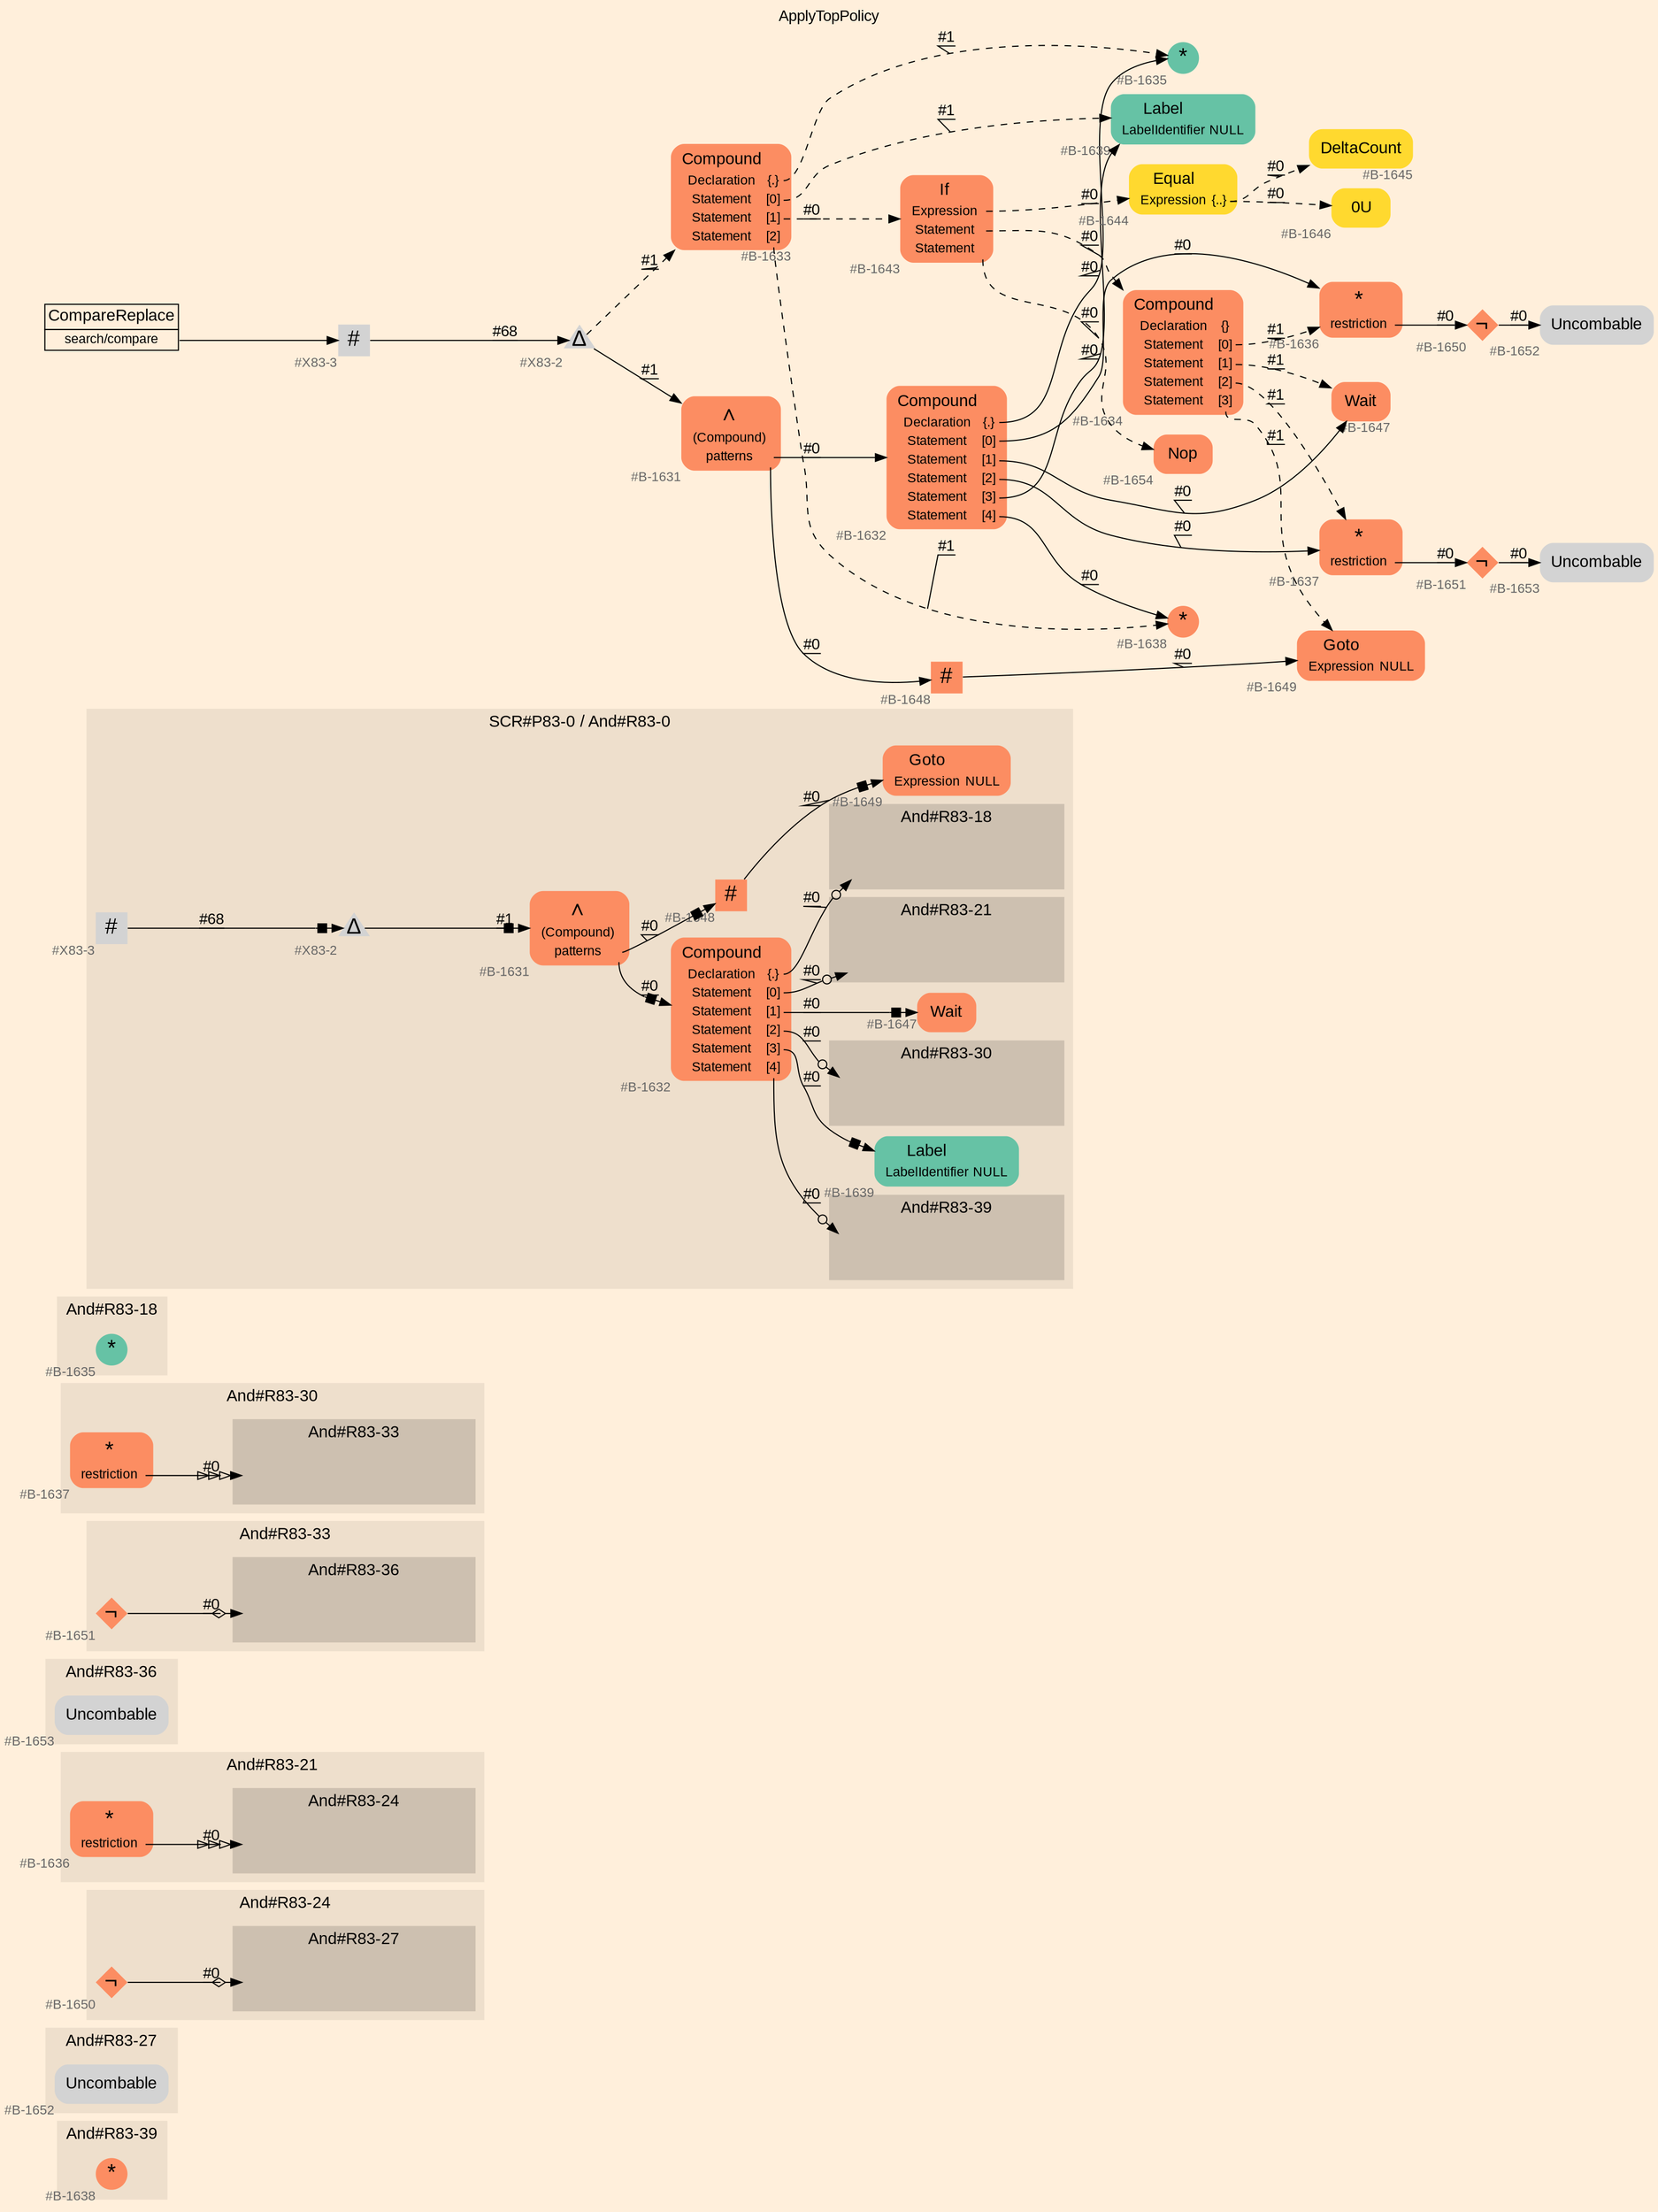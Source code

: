 digraph "ApplyTopPolicy" {
label = "ApplyTopPolicy"
labelloc = t
graph [
    rankdir = "LR"
    ranksep = 0.3
    bgcolor = antiquewhite1
    color = black
    fontcolor = black
    fontname = "Arial"
];
node [
    fontname = "Arial"
];
edge [
    fontname = "Arial"
];

// -------------------- figure And#R83-39 --------------------
// -------- region And#R83-39 ----------
subgraph "clusterAnd#R83-39" {
    label = "And#R83-39"
    style = "filled"
    color = antiquewhite2
    fontsize = "15"
    // -------- block And#R83-39/#B-1638 ----------
    "And#R83-39/#B-1638" [
        fillcolor = "/set28/2"
        xlabel = "#B-1638"
        fontsize = "12"
        fontcolor = grey40
        shape = "circle"
        label = <<FONT COLOR="black" POINT-SIZE="20">*</FONT>>
        style = "filled"
        penwidth = 0.0
        fixedsize = true
        width = 0.4
        height = 0.4
    ];
    
}


// -------------------- figure And#R83-27 --------------------
// -------- region And#R83-27 ----------
subgraph "clusterAnd#R83-27" {
    label = "And#R83-27"
    style = "filled"
    color = antiquewhite2
    fontsize = "15"
    // -------- block And#R83-27/#B-1652 ----------
    "And#R83-27/#B-1652" [
        xlabel = "#B-1652"
        fontsize = "12"
        fontcolor = grey40
        shape = "plaintext"
        label = <<TABLE BORDER="0" CELLBORDER="0" CELLSPACING="0">
         <TR><TD><FONT COLOR="black" POINT-SIZE="15">Uncombable</FONT></TD></TR>
        </TABLE>>
        style = "rounded,filled"
    ];
    
}


// -------------------- figure And#R83-24 --------------------
// -------- region And#R83-24 ----------
subgraph "clusterAnd#R83-24" {
    label = "And#R83-24"
    style = "filled"
    color = antiquewhite2
    fontsize = "15"
    // -------- block And#R83-24/#B-1650 ----------
    "And#R83-24/#B-1650" [
        fillcolor = "/set28/2"
        xlabel = "#B-1650"
        fontsize = "12"
        fontcolor = grey40
        shape = "diamond"
        label = <<FONT COLOR="black" POINT-SIZE="20">¬</FONT>>
        style = "filled"
        penwidth = 0.0
        fixedsize = true
        width = 0.4
        height = 0.4
    ];
    
    // -------- region And#R83-24/And#R83-27 ----------
    subgraph "clusterAnd#R83-24/And#R83-27" {
        label = "And#R83-27"
        style = "filled"
        color = antiquewhite3
        fontsize = "15"
        // -------- block And#R83-24/And#R83-27/#B-1652 ----------
        "And#R83-24/And#R83-27/#B-1652" [
            xlabel = "#B-1652"
            fontsize = "12"
            fontcolor = grey40
            shape = "none"
            style = "invisible"
        ];
        
    }
    
}

"And#R83-24/#B-1650" -> "And#R83-24/And#R83-27/#B-1652" [
    arrowhead="normalnoneodiamond"
    label = "#0"
    decorate = true
    color = black
    fontcolor = black
];


// -------------------- figure And#R83-21 --------------------
// -------- region And#R83-21 ----------
subgraph "clusterAnd#R83-21" {
    label = "And#R83-21"
    style = "filled"
    color = antiquewhite2
    fontsize = "15"
    // -------- block And#R83-21/#B-1636 ----------
    "And#R83-21/#B-1636" [
        fillcolor = "/set28/2"
        xlabel = "#B-1636"
        fontsize = "12"
        fontcolor = grey40
        shape = "plaintext"
        label = <<TABLE BORDER="0" CELLBORDER="0" CELLSPACING="0">
         <TR><TD><FONT COLOR="black" POINT-SIZE="20">*</FONT></TD></TR>
         <TR><TD><FONT COLOR="black" POINT-SIZE="12">restriction</FONT></TD><TD PORT="port0"></TD></TR>
        </TABLE>>
        style = "rounded,filled"
    ];
    
    // -------- region And#R83-21/And#R83-24 ----------
    subgraph "clusterAnd#R83-21/And#R83-24" {
        label = "And#R83-24"
        style = "filled"
        color = antiquewhite3
        fontsize = "15"
        // -------- block And#R83-21/And#R83-24/#B-1650 ----------
        "And#R83-21/And#R83-24/#B-1650" [
            fillcolor = "/set28/2"
            xlabel = "#B-1650"
            fontsize = "12"
            fontcolor = grey40
            shape = "none"
            style = "invisible"
        ];
        
    }
    
}

"And#R83-21/#B-1636":port0 -> "And#R83-21/And#R83-24/#B-1650" [
    arrowhead="normalonormalonormalonormal"
    label = "#0"
    decorate = true
    color = black
    fontcolor = black
];


// -------------------- figure And#R83-36 --------------------
// -------- region And#R83-36 ----------
subgraph "clusterAnd#R83-36" {
    label = "And#R83-36"
    style = "filled"
    color = antiquewhite2
    fontsize = "15"
    // -------- block And#R83-36/#B-1653 ----------
    "And#R83-36/#B-1653" [
        xlabel = "#B-1653"
        fontsize = "12"
        fontcolor = grey40
        shape = "plaintext"
        label = <<TABLE BORDER="0" CELLBORDER="0" CELLSPACING="0">
         <TR><TD><FONT COLOR="black" POINT-SIZE="15">Uncombable</FONT></TD></TR>
        </TABLE>>
        style = "rounded,filled"
    ];
    
}


// -------------------- figure And#R83-33 --------------------
// -------- region And#R83-33 ----------
subgraph "clusterAnd#R83-33" {
    label = "And#R83-33"
    style = "filled"
    color = antiquewhite2
    fontsize = "15"
    // -------- block And#R83-33/#B-1651 ----------
    "And#R83-33/#B-1651" [
        fillcolor = "/set28/2"
        xlabel = "#B-1651"
        fontsize = "12"
        fontcolor = grey40
        shape = "diamond"
        label = <<FONT COLOR="black" POINT-SIZE="20">¬</FONT>>
        style = "filled"
        penwidth = 0.0
        fixedsize = true
        width = 0.4
        height = 0.4
    ];
    
    // -------- region And#R83-33/And#R83-36 ----------
    subgraph "clusterAnd#R83-33/And#R83-36" {
        label = "And#R83-36"
        style = "filled"
        color = antiquewhite3
        fontsize = "15"
        // -------- block And#R83-33/And#R83-36/#B-1653 ----------
        "And#R83-33/And#R83-36/#B-1653" [
            xlabel = "#B-1653"
            fontsize = "12"
            fontcolor = grey40
            shape = "none"
            style = "invisible"
        ];
        
    }
    
}

"And#R83-33/#B-1651" -> "And#R83-33/And#R83-36/#B-1653" [
    arrowhead="normalnoneodiamond"
    label = "#0"
    decorate = true
    color = black
    fontcolor = black
];


// -------------------- figure And#R83-30 --------------------
// -------- region And#R83-30 ----------
subgraph "clusterAnd#R83-30" {
    label = "And#R83-30"
    style = "filled"
    color = antiquewhite2
    fontsize = "15"
    // -------- block And#R83-30/#B-1637 ----------
    "And#R83-30/#B-1637" [
        fillcolor = "/set28/2"
        xlabel = "#B-1637"
        fontsize = "12"
        fontcolor = grey40
        shape = "plaintext"
        label = <<TABLE BORDER="0" CELLBORDER="0" CELLSPACING="0">
         <TR><TD><FONT COLOR="black" POINT-SIZE="20">*</FONT></TD></TR>
         <TR><TD><FONT COLOR="black" POINT-SIZE="12">restriction</FONT></TD><TD PORT="port0"></TD></TR>
        </TABLE>>
        style = "rounded,filled"
    ];
    
    // -------- region And#R83-30/And#R83-33 ----------
    subgraph "clusterAnd#R83-30/And#R83-33" {
        label = "And#R83-33"
        style = "filled"
        color = antiquewhite3
        fontsize = "15"
        // -------- block And#R83-30/And#R83-33/#B-1651 ----------
        "And#R83-30/And#R83-33/#B-1651" [
            fillcolor = "/set28/2"
            xlabel = "#B-1651"
            fontsize = "12"
            fontcolor = grey40
            shape = "none"
            style = "invisible"
        ];
        
    }
    
}

"And#R83-30/#B-1637":port0 -> "And#R83-30/And#R83-33/#B-1651" [
    arrowhead="normalonormalonormalonormal"
    label = "#0"
    decorate = true
    color = black
    fontcolor = black
];


// -------------------- figure And#R83-18 --------------------
// -------- region And#R83-18 ----------
subgraph "clusterAnd#R83-18" {
    label = "And#R83-18"
    style = "filled"
    color = antiquewhite2
    fontsize = "15"
    // -------- block And#R83-18/#B-1635 ----------
    "And#R83-18/#B-1635" [
        fillcolor = "/set28/1"
        xlabel = "#B-1635"
        fontsize = "12"
        fontcolor = grey40
        shape = "circle"
        label = <<FONT COLOR="black" POINT-SIZE="20">*</FONT>>
        style = "filled"
        penwidth = 0.0
        fixedsize = true
        width = 0.4
        height = 0.4
    ];
    
}


// -------------------- figure And#R83-0 --------------------
// -------- region And#R83-0 ----------
subgraph "clusterAnd#R83-0" {
    label = "SCR#P83-0 / And#R83-0"
    style = "filled"
    color = antiquewhite2
    fontsize = "15"
    // -------- block And#R83-0/#B-1631 ----------
    "And#R83-0/#B-1631" [
        fillcolor = "/set28/2"
        xlabel = "#B-1631"
        fontsize = "12"
        fontcolor = grey40
        shape = "plaintext"
        label = <<TABLE BORDER="0" CELLBORDER="0" CELLSPACING="0">
         <TR><TD><FONT COLOR="black" POINT-SIZE="20">∧</FONT></TD></TR>
         <TR><TD><FONT COLOR="black" POINT-SIZE="12">(Compound)</FONT></TD><TD PORT="port0"></TD></TR>
         <TR><TD><FONT COLOR="black" POINT-SIZE="12">patterns</FONT></TD><TD PORT="port1"></TD></TR>
        </TABLE>>
        style = "rounded,filled"
    ];
    
    // -------- block And#R83-0/#B-1632 ----------
    "And#R83-0/#B-1632" [
        fillcolor = "/set28/2"
        xlabel = "#B-1632"
        fontsize = "12"
        fontcolor = grey40
        shape = "plaintext"
        label = <<TABLE BORDER="0" CELLBORDER="0" CELLSPACING="0">
         <TR><TD><FONT COLOR="black" POINT-SIZE="15">Compound</FONT></TD></TR>
         <TR><TD><FONT COLOR="black" POINT-SIZE="12">Declaration</FONT></TD><TD PORT="port0"><FONT COLOR="black" POINT-SIZE="12">{.}</FONT></TD></TR>
         <TR><TD><FONT COLOR="black" POINT-SIZE="12">Statement</FONT></TD><TD PORT="port1"><FONT COLOR="black" POINT-SIZE="12">[0]</FONT></TD></TR>
         <TR><TD><FONT COLOR="black" POINT-SIZE="12">Statement</FONT></TD><TD PORT="port2"><FONT COLOR="black" POINT-SIZE="12">[1]</FONT></TD></TR>
         <TR><TD><FONT COLOR="black" POINT-SIZE="12">Statement</FONT></TD><TD PORT="port3"><FONT COLOR="black" POINT-SIZE="12">[2]</FONT></TD></TR>
         <TR><TD><FONT COLOR="black" POINT-SIZE="12">Statement</FONT></TD><TD PORT="port4"><FONT COLOR="black" POINT-SIZE="12">[3]</FONT></TD></TR>
         <TR><TD><FONT COLOR="black" POINT-SIZE="12">Statement</FONT></TD><TD PORT="port5"><FONT COLOR="black" POINT-SIZE="12">[4]</FONT></TD></TR>
        </TABLE>>
        style = "rounded,filled"
    ];
    
    // -------- block And#R83-0/#B-1639 ----------
    "And#R83-0/#B-1639" [
        fillcolor = "/set28/1"
        xlabel = "#B-1639"
        fontsize = "12"
        fontcolor = grey40
        shape = "plaintext"
        label = <<TABLE BORDER="0" CELLBORDER="0" CELLSPACING="0">
         <TR><TD><FONT COLOR="black" POINT-SIZE="15">Label</FONT></TD></TR>
         <TR><TD><FONT COLOR="black" POINT-SIZE="12">LabelIdentifier</FONT></TD><TD PORT="port0"><FONT COLOR="black" POINT-SIZE="12">NULL</FONT></TD></TR>
        </TABLE>>
        style = "rounded,filled"
    ];
    
    // -------- block And#R83-0/#B-1647 ----------
    "And#R83-0/#B-1647" [
        fillcolor = "/set28/2"
        xlabel = "#B-1647"
        fontsize = "12"
        fontcolor = grey40
        shape = "plaintext"
        label = <<TABLE BORDER="0" CELLBORDER="0" CELLSPACING="0">
         <TR><TD><FONT COLOR="black" POINT-SIZE="15">Wait</FONT></TD></TR>
        </TABLE>>
        style = "rounded,filled"
    ];
    
    // -------- block And#R83-0/#B-1648 ----------
    "And#R83-0/#B-1648" [
        fillcolor = "/set28/2"
        xlabel = "#B-1648"
        fontsize = "12"
        fontcolor = grey40
        shape = "square"
        label = <<FONT COLOR="black" POINT-SIZE="20">#</FONT>>
        style = "filled"
        penwidth = 0.0
        fixedsize = true
        width = 0.4
        height = 0.4
    ];
    
    // -------- block And#R83-0/#B-1649 ----------
    "And#R83-0/#B-1649" [
        fillcolor = "/set28/2"
        xlabel = "#B-1649"
        fontsize = "12"
        fontcolor = grey40
        shape = "plaintext"
        label = <<TABLE BORDER="0" CELLBORDER="0" CELLSPACING="0">
         <TR><TD><FONT COLOR="black" POINT-SIZE="15">Goto</FONT></TD></TR>
         <TR><TD><FONT COLOR="black" POINT-SIZE="12">Expression</FONT></TD><TD PORT="port0"><FONT COLOR="black" POINT-SIZE="12">NULL</FONT></TD></TR>
        </TABLE>>
        style = "rounded,filled"
    ];
    
    // -------- block And#R83-0/#X83-2 ----------
    "And#R83-0/#X83-2" [
        xlabel = "#X83-2"
        fontsize = "12"
        fontcolor = grey40
        shape = "triangle"
        label = <<FONT COLOR="black" POINT-SIZE="20">Δ</FONT>>
        style = "filled"
        penwidth = 0.0
        fixedsize = true
        width = 0.4
        height = 0.4
    ];
    
    // -------- block And#R83-0/#X83-3 ----------
    "And#R83-0/#X83-3" [
        xlabel = "#X83-3"
        fontsize = "12"
        fontcolor = grey40
        shape = "square"
        label = <<FONT COLOR="black" POINT-SIZE="20">#</FONT>>
        style = "filled"
        penwidth = 0.0
        fixedsize = true
        width = 0.4
        height = 0.4
    ];
    
    // -------- region And#R83-0/And#R83-18 ----------
    subgraph "clusterAnd#R83-0/And#R83-18" {
        label = "And#R83-18"
        style = "filled"
        color = antiquewhite3
        fontsize = "15"
        // -------- block And#R83-0/And#R83-18/#B-1635 ----------
        "And#R83-0/And#R83-18/#B-1635" [
            fillcolor = "/set28/1"
            xlabel = "#B-1635"
            fontsize = "12"
            fontcolor = grey40
            shape = "none"
            style = "invisible"
        ];
        
    }
    
    // -------- region And#R83-0/And#R83-30 ----------
    subgraph "clusterAnd#R83-0/And#R83-30" {
        label = "And#R83-30"
        style = "filled"
        color = antiquewhite3
        fontsize = "15"
        // -------- block And#R83-0/And#R83-30/#B-1637 ----------
        "And#R83-0/And#R83-30/#B-1637" [
            fillcolor = "/set28/2"
            xlabel = "#B-1637"
            fontsize = "12"
            fontcolor = grey40
            shape = "none"
            style = "invisible"
        ];
        
    }
    
    // -------- region And#R83-0/And#R83-21 ----------
    subgraph "clusterAnd#R83-0/And#R83-21" {
        label = "And#R83-21"
        style = "filled"
        color = antiquewhite3
        fontsize = "15"
        // -------- block And#R83-0/And#R83-21/#B-1636 ----------
        "And#R83-0/And#R83-21/#B-1636" [
            fillcolor = "/set28/2"
            xlabel = "#B-1636"
            fontsize = "12"
            fontcolor = grey40
            shape = "none"
            style = "invisible"
        ];
        
    }
    
    // -------- region And#R83-0/And#R83-39 ----------
    subgraph "clusterAnd#R83-0/And#R83-39" {
        label = "And#R83-39"
        style = "filled"
        color = antiquewhite3
        fontsize = "15"
        // -------- block And#R83-0/And#R83-39/#B-1638 ----------
        "And#R83-0/And#R83-39/#B-1638" [
            fillcolor = "/set28/2"
            xlabel = "#B-1638"
            fontsize = "12"
            fontcolor = grey40
            shape = "none"
            style = "invisible"
        ];
        
    }
    
}

"And#R83-0/#B-1631":port1 -> "And#R83-0/#B-1632" [
    arrowhead="normalnonebox"
    label = "#0"
    decorate = true
    color = black
    fontcolor = black
];

"And#R83-0/#B-1631":port1 -> "And#R83-0/#B-1648" [
    arrowhead="normalnonebox"
    label = "#0"
    decorate = true
    color = black
    fontcolor = black
];

"And#R83-0/#B-1632":port0 -> "And#R83-0/And#R83-18/#B-1635" [
    arrowhead="normalnoneodot"
    label = "#0"
    decorate = true
    color = black
    fontcolor = black
];

"And#R83-0/#B-1632":port1 -> "And#R83-0/And#R83-21/#B-1636" [
    arrowhead="normalnoneodot"
    label = "#0"
    decorate = true
    color = black
    fontcolor = black
];

"And#R83-0/#B-1632":port2 -> "And#R83-0/#B-1647" [
    arrowhead="normalnonebox"
    label = "#0"
    decorate = true
    color = black
    fontcolor = black
];

"And#R83-0/#B-1632":port3 -> "And#R83-0/And#R83-30/#B-1637" [
    arrowhead="normalnoneodot"
    label = "#0"
    decorate = true
    color = black
    fontcolor = black
];

"And#R83-0/#B-1632":port4 -> "And#R83-0/#B-1639" [
    arrowhead="normalnonebox"
    label = "#0"
    decorate = true
    color = black
    fontcolor = black
];

"And#R83-0/#B-1632":port5 -> "And#R83-0/And#R83-39/#B-1638" [
    arrowhead="normalnoneodot"
    label = "#0"
    decorate = true
    color = black
    fontcolor = black
];

"And#R83-0/#B-1648" -> "And#R83-0/#B-1649" [
    arrowhead="normalnonebox"
    label = "#0"
    decorate = true
    color = black
    fontcolor = black
];

"And#R83-0/#X83-2" -> "And#R83-0/#B-1631" [
    arrowhead="normalnonebox"
    label = "#1"
    decorate = true
    color = black
    fontcolor = black
];

"And#R83-0/#X83-3" -> "And#R83-0/#X83-2" [
    arrowhead="normalnonebox"
    label = "#68"
    decorate = true
    color = black
    fontcolor = black
];


// -------------------- transformation figure --------------------
// -------- block CR#X83-4 ----------
"CR#X83-4" [
    fillcolor = antiquewhite1
    fontsize = "12"
    fontcolor = grey40
    shape = "plaintext"
    label = <<TABLE BORDER="0" CELLBORDER="1" CELLSPACING="0">
     <TR><TD><FONT COLOR="black" POINT-SIZE="15">CompareReplace</FONT></TD></TR>
     <TR><TD PORT="port0"><FONT COLOR="black" POINT-SIZE="12">search/compare</FONT></TD></TR>
    </TABLE>>
    style = "filled"
    color = black
];

// -------- block #X83-3 ----------
"#X83-3" [
    xlabel = "#X83-3"
    fontsize = "12"
    fontcolor = grey40
    shape = "square"
    label = <<FONT COLOR="black" POINT-SIZE="20">#</FONT>>
    style = "filled"
    penwidth = 0.0
    fixedsize = true
    width = 0.4
    height = 0.4
];

// -------- block #X83-2 ----------
"#X83-2" [
    xlabel = "#X83-2"
    fontsize = "12"
    fontcolor = grey40
    shape = "triangle"
    label = <<FONT COLOR="black" POINT-SIZE="20">Δ</FONT>>
    style = "filled"
    penwidth = 0.0
    fixedsize = true
    width = 0.4
    height = 0.4
];

// -------- block #B-1631 ----------
"#B-1631" [
    fillcolor = "/set28/2"
    xlabel = "#B-1631"
    fontsize = "12"
    fontcolor = grey40
    shape = "plaintext"
    label = <<TABLE BORDER="0" CELLBORDER="0" CELLSPACING="0">
     <TR><TD><FONT COLOR="black" POINT-SIZE="20">∧</FONT></TD></TR>
     <TR><TD><FONT COLOR="black" POINT-SIZE="12">(Compound)</FONT></TD><TD PORT="port0"></TD></TR>
     <TR><TD><FONT COLOR="black" POINT-SIZE="12">patterns</FONT></TD><TD PORT="port1"></TD></TR>
    </TABLE>>
    style = "rounded,filled"
];

// -------- block #B-1632 ----------
"#B-1632" [
    fillcolor = "/set28/2"
    xlabel = "#B-1632"
    fontsize = "12"
    fontcolor = grey40
    shape = "plaintext"
    label = <<TABLE BORDER="0" CELLBORDER="0" CELLSPACING="0">
     <TR><TD><FONT COLOR="black" POINT-SIZE="15">Compound</FONT></TD></TR>
     <TR><TD><FONT COLOR="black" POINT-SIZE="12">Declaration</FONT></TD><TD PORT="port0"><FONT COLOR="black" POINT-SIZE="12">{.}</FONT></TD></TR>
     <TR><TD><FONT COLOR="black" POINT-SIZE="12">Statement</FONT></TD><TD PORT="port1"><FONT COLOR="black" POINT-SIZE="12">[0]</FONT></TD></TR>
     <TR><TD><FONT COLOR="black" POINT-SIZE="12">Statement</FONT></TD><TD PORT="port2"><FONT COLOR="black" POINT-SIZE="12">[1]</FONT></TD></TR>
     <TR><TD><FONT COLOR="black" POINT-SIZE="12">Statement</FONT></TD><TD PORT="port3"><FONT COLOR="black" POINT-SIZE="12">[2]</FONT></TD></TR>
     <TR><TD><FONT COLOR="black" POINT-SIZE="12">Statement</FONT></TD><TD PORT="port4"><FONT COLOR="black" POINT-SIZE="12">[3]</FONT></TD></TR>
     <TR><TD><FONT COLOR="black" POINT-SIZE="12">Statement</FONT></TD><TD PORT="port5"><FONT COLOR="black" POINT-SIZE="12">[4]</FONT></TD></TR>
    </TABLE>>
    style = "rounded,filled"
];

// -------- block #B-1635 ----------
"#B-1635" [
    fillcolor = "/set28/1"
    xlabel = "#B-1635"
    fontsize = "12"
    fontcolor = grey40
    shape = "circle"
    label = <<FONT COLOR="black" POINT-SIZE="20">*</FONT>>
    style = "filled"
    penwidth = 0.0
    fixedsize = true
    width = 0.4
    height = 0.4
];

// -------- block #B-1636 ----------
"#B-1636" [
    fillcolor = "/set28/2"
    xlabel = "#B-1636"
    fontsize = "12"
    fontcolor = grey40
    shape = "plaintext"
    label = <<TABLE BORDER="0" CELLBORDER="0" CELLSPACING="0">
     <TR><TD><FONT COLOR="black" POINT-SIZE="20">*</FONT></TD></TR>
     <TR><TD><FONT COLOR="black" POINT-SIZE="12">restriction</FONT></TD><TD PORT="port0"></TD></TR>
    </TABLE>>
    style = "rounded,filled"
];

// -------- block #B-1650 ----------
"#B-1650" [
    fillcolor = "/set28/2"
    xlabel = "#B-1650"
    fontsize = "12"
    fontcolor = grey40
    shape = "diamond"
    label = <<FONT COLOR="black" POINT-SIZE="20">¬</FONT>>
    style = "filled"
    penwidth = 0.0
    fixedsize = true
    width = 0.4
    height = 0.4
];

// -------- block #B-1652 ----------
"#B-1652" [
    xlabel = "#B-1652"
    fontsize = "12"
    fontcolor = grey40
    shape = "plaintext"
    label = <<TABLE BORDER="0" CELLBORDER="0" CELLSPACING="0">
     <TR><TD><FONT COLOR="black" POINT-SIZE="15">Uncombable</FONT></TD></TR>
    </TABLE>>
    style = "rounded,filled"
];

// -------- block #B-1647 ----------
"#B-1647" [
    fillcolor = "/set28/2"
    xlabel = "#B-1647"
    fontsize = "12"
    fontcolor = grey40
    shape = "plaintext"
    label = <<TABLE BORDER="0" CELLBORDER="0" CELLSPACING="0">
     <TR><TD><FONT COLOR="black" POINT-SIZE="15">Wait</FONT></TD></TR>
    </TABLE>>
    style = "rounded,filled"
];

// -------- block #B-1637 ----------
"#B-1637" [
    fillcolor = "/set28/2"
    xlabel = "#B-1637"
    fontsize = "12"
    fontcolor = grey40
    shape = "plaintext"
    label = <<TABLE BORDER="0" CELLBORDER="0" CELLSPACING="0">
     <TR><TD><FONT COLOR="black" POINT-SIZE="20">*</FONT></TD></TR>
     <TR><TD><FONT COLOR="black" POINT-SIZE="12">restriction</FONT></TD><TD PORT="port0"></TD></TR>
    </TABLE>>
    style = "rounded,filled"
];

// -------- block #B-1651 ----------
"#B-1651" [
    fillcolor = "/set28/2"
    xlabel = "#B-1651"
    fontsize = "12"
    fontcolor = grey40
    shape = "diamond"
    label = <<FONT COLOR="black" POINT-SIZE="20">¬</FONT>>
    style = "filled"
    penwidth = 0.0
    fixedsize = true
    width = 0.4
    height = 0.4
];

// -------- block #B-1653 ----------
"#B-1653" [
    xlabel = "#B-1653"
    fontsize = "12"
    fontcolor = grey40
    shape = "plaintext"
    label = <<TABLE BORDER="0" CELLBORDER="0" CELLSPACING="0">
     <TR><TD><FONT COLOR="black" POINT-SIZE="15">Uncombable</FONT></TD></TR>
    </TABLE>>
    style = "rounded,filled"
];

// -------- block #B-1639 ----------
"#B-1639" [
    fillcolor = "/set28/1"
    xlabel = "#B-1639"
    fontsize = "12"
    fontcolor = grey40
    shape = "plaintext"
    label = <<TABLE BORDER="0" CELLBORDER="0" CELLSPACING="0">
     <TR><TD><FONT COLOR="black" POINT-SIZE="15">Label</FONT></TD></TR>
     <TR><TD><FONT COLOR="black" POINT-SIZE="12">LabelIdentifier</FONT></TD><TD PORT="port0"><FONT COLOR="black" POINT-SIZE="12">NULL</FONT></TD></TR>
    </TABLE>>
    style = "rounded,filled"
];

// -------- block #B-1638 ----------
"#B-1638" [
    fillcolor = "/set28/2"
    xlabel = "#B-1638"
    fontsize = "12"
    fontcolor = grey40
    shape = "circle"
    label = <<FONT COLOR="black" POINT-SIZE="20">*</FONT>>
    style = "filled"
    penwidth = 0.0
    fixedsize = true
    width = 0.4
    height = 0.4
];

// -------- block #B-1648 ----------
"#B-1648" [
    fillcolor = "/set28/2"
    xlabel = "#B-1648"
    fontsize = "12"
    fontcolor = grey40
    shape = "square"
    label = <<FONT COLOR="black" POINT-SIZE="20">#</FONT>>
    style = "filled"
    penwidth = 0.0
    fixedsize = true
    width = 0.4
    height = 0.4
];

// -------- block #B-1649 ----------
"#B-1649" [
    fillcolor = "/set28/2"
    xlabel = "#B-1649"
    fontsize = "12"
    fontcolor = grey40
    shape = "plaintext"
    label = <<TABLE BORDER="0" CELLBORDER="0" CELLSPACING="0">
     <TR><TD><FONT COLOR="black" POINT-SIZE="15">Goto</FONT></TD></TR>
     <TR><TD><FONT COLOR="black" POINT-SIZE="12">Expression</FONT></TD><TD PORT="port0"><FONT COLOR="black" POINT-SIZE="12">NULL</FONT></TD></TR>
    </TABLE>>
    style = "rounded,filled"
];

// -------- block #B-1633 ----------
"#B-1633" [
    fillcolor = "/set28/2"
    xlabel = "#B-1633"
    fontsize = "12"
    fontcolor = grey40
    shape = "plaintext"
    label = <<TABLE BORDER="0" CELLBORDER="0" CELLSPACING="0">
     <TR><TD><FONT COLOR="black" POINT-SIZE="15">Compound</FONT></TD></TR>
     <TR><TD><FONT COLOR="black" POINT-SIZE="12">Declaration</FONT></TD><TD PORT="port0"><FONT COLOR="black" POINT-SIZE="12">{.}</FONT></TD></TR>
     <TR><TD><FONT COLOR="black" POINT-SIZE="12">Statement</FONT></TD><TD PORT="port1"><FONT COLOR="black" POINT-SIZE="12">[0]</FONT></TD></TR>
     <TR><TD><FONT COLOR="black" POINT-SIZE="12">Statement</FONT></TD><TD PORT="port2"><FONT COLOR="black" POINT-SIZE="12">[1]</FONT></TD></TR>
     <TR><TD><FONT COLOR="black" POINT-SIZE="12">Statement</FONT></TD><TD PORT="port3"><FONT COLOR="black" POINT-SIZE="12">[2]</FONT></TD></TR>
    </TABLE>>
    style = "rounded,filled"
];

// -------- block #B-1643 ----------
"#B-1643" [
    fillcolor = "/set28/2"
    xlabel = "#B-1643"
    fontsize = "12"
    fontcolor = grey40
    shape = "plaintext"
    label = <<TABLE BORDER="0" CELLBORDER="0" CELLSPACING="0">
     <TR><TD><FONT COLOR="black" POINT-SIZE="15">If</FONT></TD></TR>
     <TR><TD><FONT COLOR="black" POINT-SIZE="12">Expression</FONT></TD><TD PORT="port0"></TD></TR>
     <TR><TD><FONT COLOR="black" POINT-SIZE="12">Statement</FONT></TD><TD PORT="port1"></TD></TR>
     <TR><TD><FONT COLOR="black" POINT-SIZE="12">Statement</FONT></TD><TD PORT="port2"></TD></TR>
    </TABLE>>
    style = "rounded,filled"
];

// -------- block #B-1644 ----------
"#B-1644" [
    fillcolor = "/set28/6"
    xlabel = "#B-1644"
    fontsize = "12"
    fontcolor = grey40
    shape = "plaintext"
    label = <<TABLE BORDER="0" CELLBORDER="0" CELLSPACING="0">
     <TR><TD><FONT COLOR="black" POINT-SIZE="15">Equal</FONT></TD></TR>
     <TR><TD><FONT COLOR="black" POINT-SIZE="12">Expression</FONT></TD><TD PORT="port0"><FONT COLOR="black" POINT-SIZE="12">{..}</FONT></TD></TR>
    </TABLE>>
    style = "rounded,filled"
];

// -------- block #B-1645 ----------
"#B-1645" [
    fillcolor = "/set28/6"
    xlabel = "#B-1645"
    fontsize = "12"
    fontcolor = grey40
    shape = "plaintext"
    label = <<TABLE BORDER="0" CELLBORDER="0" CELLSPACING="0">
     <TR><TD><FONT COLOR="black" POINT-SIZE="15">DeltaCount</FONT></TD></TR>
    </TABLE>>
    style = "rounded,filled"
];

// -------- block #B-1646 ----------
"#B-1646" [
    fillcolor = "/set28/6"
    xlabel = "#B-1646"
    fontsize = "12"
    fontcolor = grey40
    shape = "plaintext"
    label = <<TABLE BORDER="0" CELLBORDER="0" CELLSPACING="0">
     <TR><TD><FONT COLOR="black" POINT-SIZE="15">0U</FONT></TD></TR>
    </TABLE>>
    style = "rounded,filled"
];

// -------- block #B-1634 ----------
"#B-1634" [
    fillcolor = "/set28/2"
    xlabel = "#B-1634"
    fontsize = "12"
    fontcolor = grey40
    shape = "plaintext"
    label = <<TABLE BORDER="0" CELLBORDER="0" CELLSPACING="0">
     <TR><TD><FONT COLOR="black" POINT-SIZE="15">Compound</FONT></TD></TR>
     <TR><TD><FONT COLOR="black" POINT-SIZE="12">Declaration</FONT></TD><TD PORT="port0"><FONT COLOR="black" POINT-SIZE="12">{}</FONT></TD></TR>
     <TR><TD><FONT COLOR="black" POINT-SIZE="12">Statement</FONT></TD><TD PORT="port1"><FONT COLOR="black" POINT-SIZE="12">[0]</FONT></TD></TR>
     <TR><TD><FONT COLOR="black" POINT-SIZE="12">Statement</FONT></TD><TD PORT="port2"><FONT COLOR="black" POINT-SIZE="12">[1]</FONT></TD></TR>
     <TR><TD><FONT COLOR="black" POINT-SIZE="12">Statement</FONT></TD><TD PORT="port3"><FONT COLOR="black" POINT-SIZE="12">[2]</FONT></TD></TR>
     <TR><TD><FONT COLOR="black" POINT-SIZE="12">Statement</FONT></TD><TD PORT="port4"><FONT COLOR="black" POINT-SIZE="12">[3]</FONT></TD></TR>
    </TABLE>>
    style = "rounded,filled"
];

// -------- block #B-1654 ----------
"#B-1654" [
    fillcolor = "/set28/2"
    xlabel = "#B-1654"
    fontsize = "12"
    fontcolor = grey40
    shape = "plaintext"
    label = <<TABLE BORDER="0" CELLBORDER="0" CELLSPACING="0">
     <TR><TD><FONT COLOR="black" POINT-SIZE="15">Nop</FONT></TD></TR>
    </TABLE>>
    style = "rounded,filled"
];

"CR#X83-4":port0 -> "#X83-3" [
    label = ""
    decorate = true
    color = black
    fontcolor = black
];

"#X83-3" -> "#X83-2" [
    label = "#68"
    decorate = true
    color = black
    fontcolor = black
];

"#X83-2" -> "#B-1631" [
    label = "#1"
    decorate = true
    color = black
    fontcolor = black
];

"#X83-2" -> "#B-1633" [
    style="dashed"
    label = "#1"
    decorate = true
    color = black
    fontcolor = black
];

"#B-1631":port1 -> "#B-1632" [
    label = "#0"
    decorate = true
    color = black
    fontcolor = black
];

"#B-1631":port1 -> "#B-1648" [
    label = "#0"
    decorate = true
    color = black
    fontcolor = black
];

"#B-1632":port0 -> "#B-1635" [
    label = "#0"
    decorate = true
    color = black
    fontcolor = black
];

"#B-1632":port1 -> "#B-1636" [
    label = "#0"
    decorate = true
    color = black
    fontcolor = black
];

"#B-1632":port2 -> "#B-1647" [
    label = "#0"
    decorate = true
    color = black
    fontcolor = black
];

"#B-1632":port3 -> "#B-1637" [
    label = "#0"
    decorate = true
    color = black
    fontcolor = black
];

"#B-1632":port4 -> "#B-1639" [
    label = "#0"
    decorate = true
    color = black
    fontcolor = black
];

"#B-1632":port5 -> "#B-1638" [
    label = "#0"
    decorate = true
    color = black
    fontcolor = black
];

"#B-1636":port0 -> "#B-1650" [
    label = "#0"
    decorate = true
    color = black
    fontcolor = black
];

"#B-1650" -> "#B-1652" [
    label = "#0"
    decorate = true
    color = black
    fontcolor = black
];

"#B-1637":port0 -> "#B-1651" [
    label = "#0"
    decorate = true
    color = black
    fontcolor = black
];

"#B-1651" -> "#B-1653" [
    label = "#0"
    decorate = true
    color = black
    fontcolor = black
];

"#B-1648" -> "#B-1649" [
    label = "#0"
    decorate = true
    color = black
    fontcolor = black
];

"#B-1633":port0 -> "#B-1635" [
    style="dashed"
    label = "#1"
    decorate = true
    color = black
    fontcolor = black
];

"#B-1633":port1 -> "#B-1639" [
    style="dashed"
    label = "#1"
    decorate = true
    color = black
    fontcolor = black
];

"#B-1633":port2 -> "#B-1643" [
    style="dashed"
    label = "#0"
    decorate = true
    color = black
    fontcolor = black
];

"#B-1633":port3 -> "#B-1638" [
    style="dashed"
    label = "#1"
    decorate = true
    color = black
    fontcolor = black
];

"#B-1643":port0 -> "#B-1644" [
    style="dashed"
    label = "#0"
    decorate = true
    color = black
    fontcolor = black
];

"#B-1643":port1 -> "#B-1634" [
    style="dashed"
    label = "#0"
    decorate = true
    color = black
    fontcolor = black
];

"#B-1643":port2 -> "#B-1654" [
    style="dashed"
    label = "#0"
    decorate = true
    color = black
    fontcolor = black
];

"#B-1644":port0 -> "#B-1645" [
    style="dashed"
    label = "#0"
    decorate = true
    color = black
    fontcolor = black
];

"#B-1644":port0 -> "#B-1646" [
    style="dashed"
    label = "#0"
    decorate = true
    color = black
    fontcolor = black
];

"#B-1634":port1 -> "#B-1636" [
    style="dashed"
    label = "#1"
    decorate = true
    color = black
    fontcolor = black
];

"#B-1634":port2 -> "#B-1647" [
    style="dashed"
    label = "#1"
    decorate = true
    color = black
    fontcolor = black
];

"#B-1634":port3 -> "#B-1637" [
    style="dashed"
    label = "#1"
    decorate = true
    color = black
    fontcolor = black
];

"#B-1634":port4 -> "#B-1649" [
    style="dashed"
    label = "#1"
    decorate = true
    color = black
    fontcolor = black
];


}
